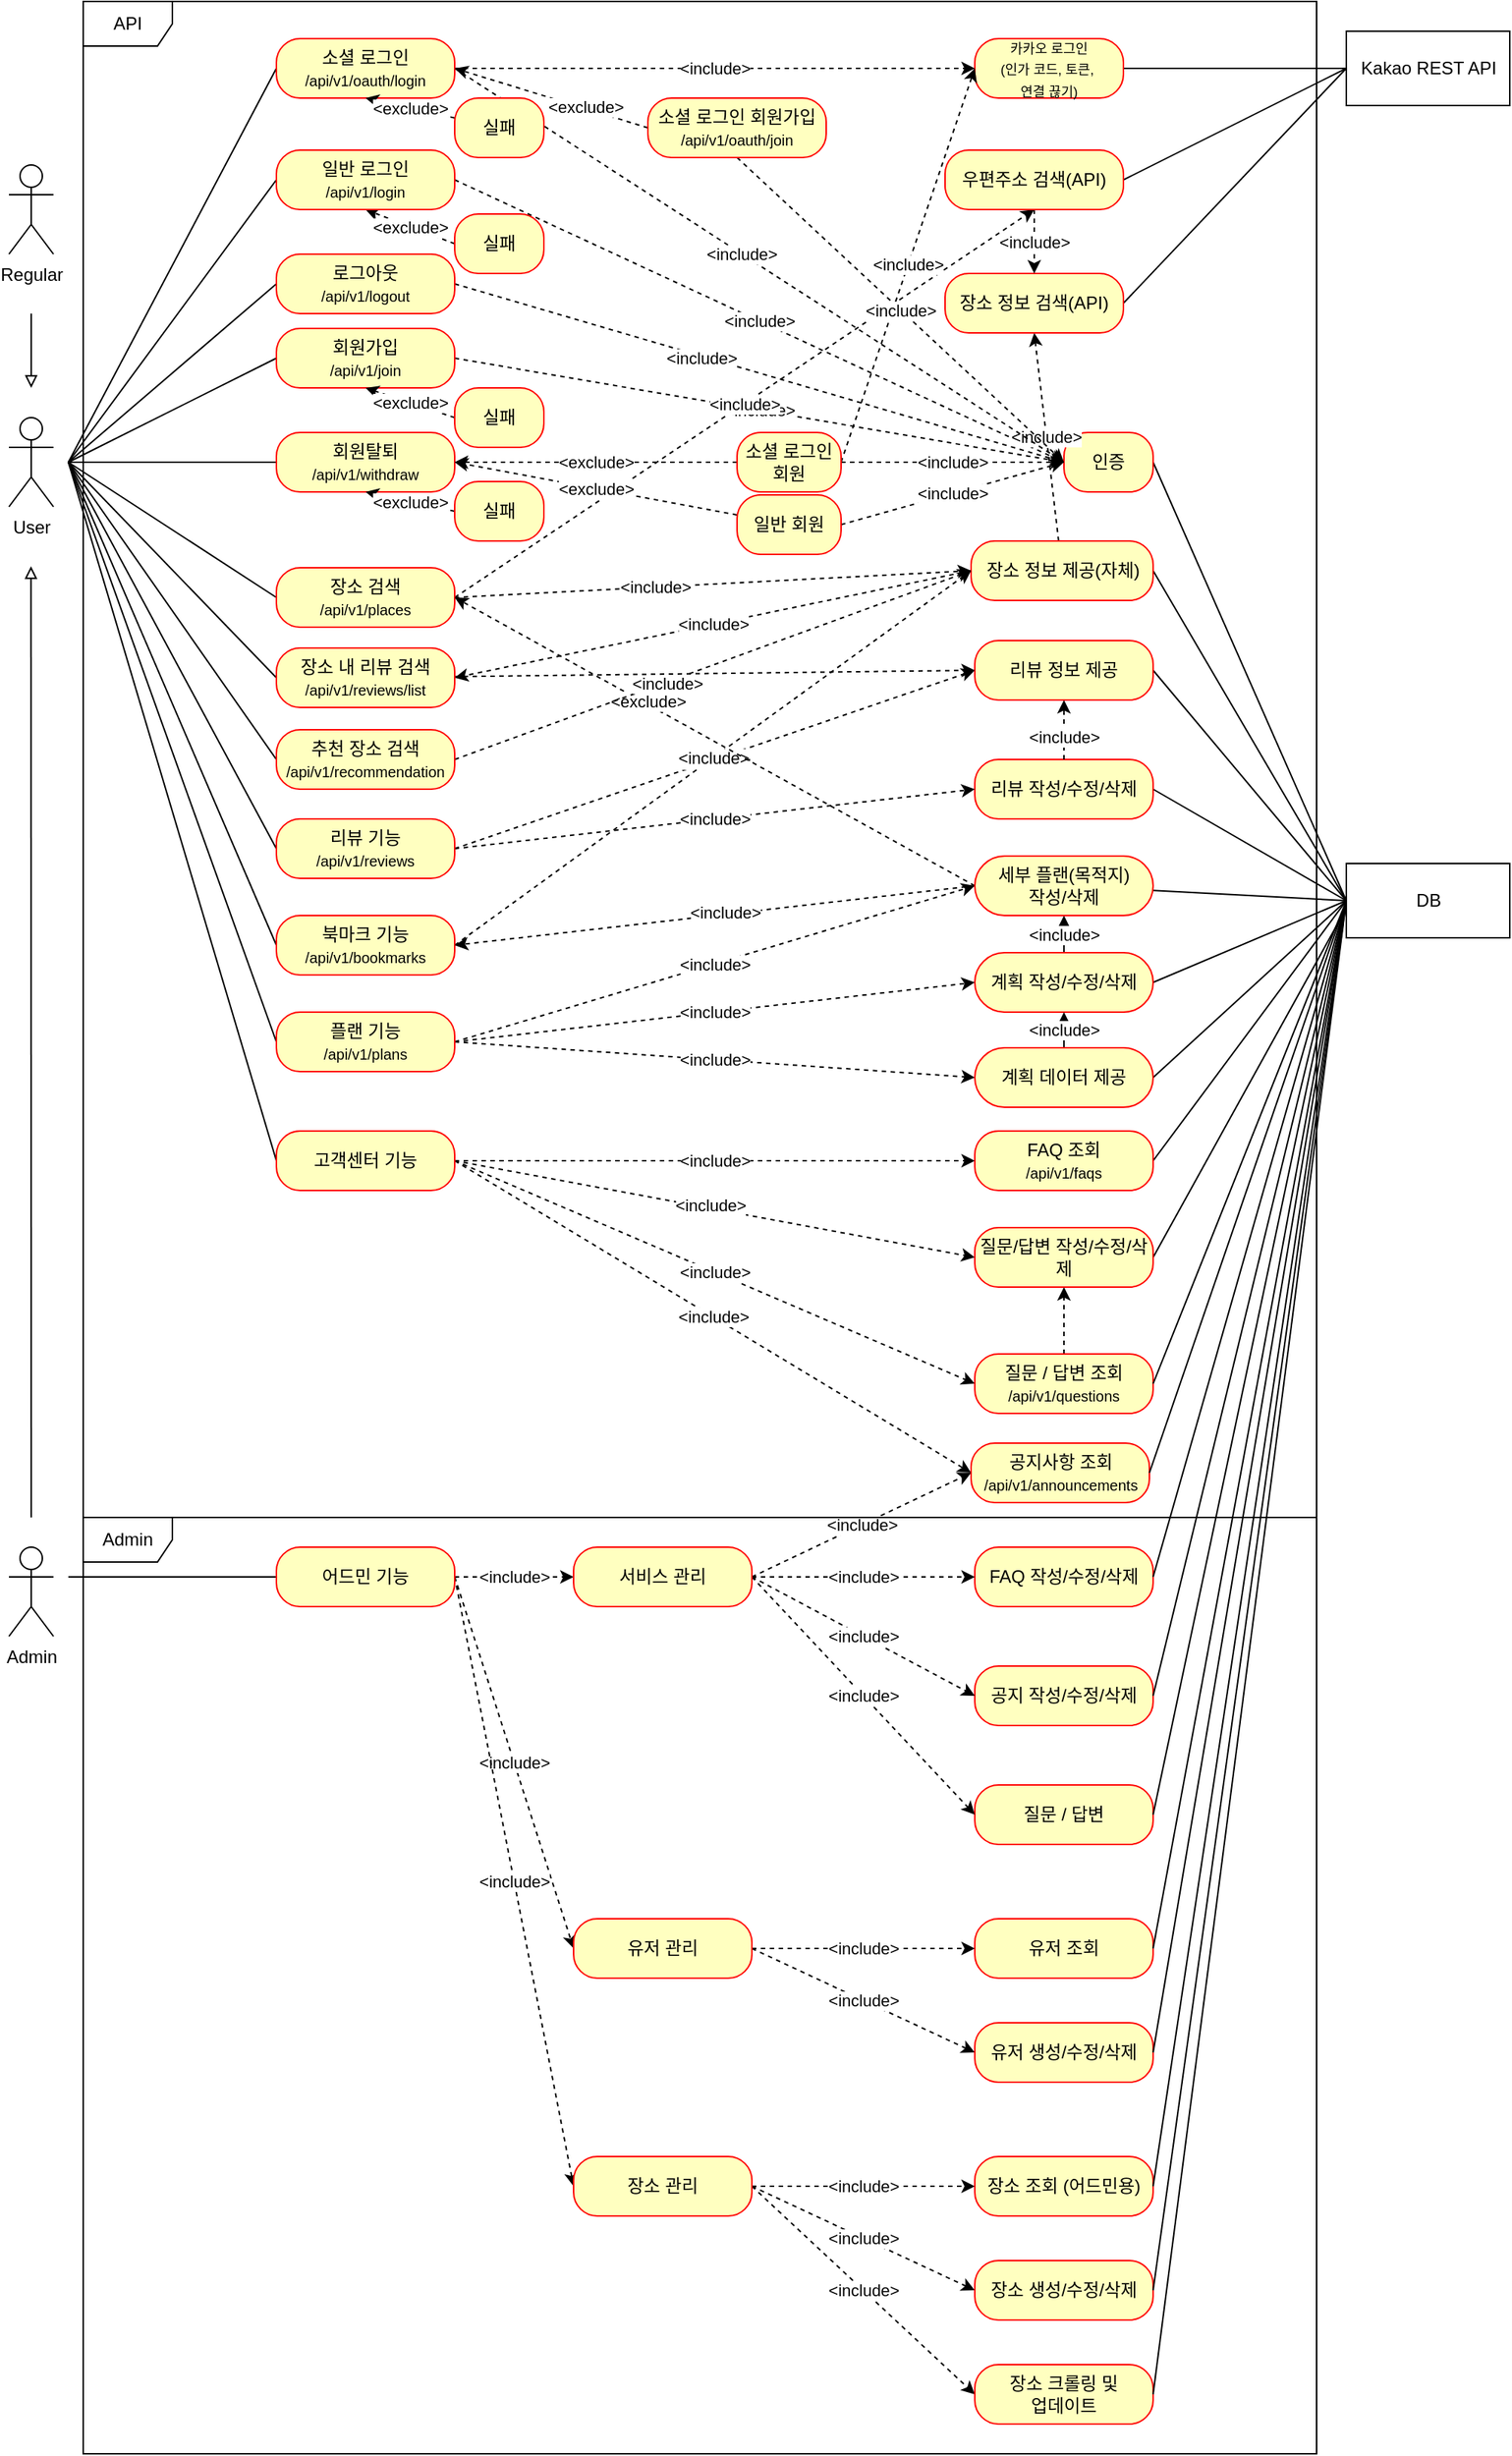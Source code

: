 <mxfile version="21.2.7" type="device">
  <diagram name="Page-1" id="58cdce13-f638-feb5-8d6f-7d28b1aa9fa0">
    <mxGraphModel dx="819" dy="437" grid="1" gridSize="10" guides="1" tooltips="1" connect="1" arrows="1" fold="1" page="1" pageScale="1" pageWidth="1100" pageHeight="850" background="none" math="0" shadow="0">
      <root>
        <mxCell id="0" />
        <mxCell id="1" parent="0" />
        <mxCell id="pXAmdWNCHavEYvqEHrj9-48" value="API" style="shape=umlFrame;whiteSpace=wrap;html=1;" parent="1" vertex="1">
          <mxGeometry x="120" y="10" width="830" height="1020" as="geometry" />
        </mxCell>
        <mxCell id="EHpDY8Hvd5FLit9Gxp5E-10" style="rounded=0;orthogonalLoop=1;jettySize=auto;html=1;entryX=0;entryY=0.5;entryDx=0;entryDy=0;endArrow=none;endFill=0;" parent="1" target="EHpDY8Hvd5FLit9Gxp5E-9" edge="1">
          <mxGeometry relative="1" as="geometry">
            <mxPoint x="110" y="320" as="sourcePoint" />
          </mxGeometry>
        </mxCell>
        <mxCell id="EHpDY8Hvd5FLit9Gxp5E-11" style="edgeStyle=none;rounded=0;orthogonalLoop=1;jettySize=auto;html=1;entryX=0;entryY=0.5;entryDx=0;entryDy=0;endArrow=none;endFill=0;" parent="1" target="EHpDY8Hvd5FLit9Gxp5E-5" edge="1">
          <mxGeometry relative="1" as="geometry">
            <mxPoint x="110" y="320" as="sourcePoint" />
          </mxGeometry>
        </mxCell>
        <mxCell id="EHpDY8Hvd5FLit9Gxp5E-12" style="edgeStyle=none;rounded=0;orthogonalLoop=1;jettySize=auto;html=1;entryX=0;entryY=0.5;entryDx=0;entryDy=0;endArrow=none;endFill=0;" parent="1" target="EHpDY8Hvd5FLit9Gxp5E-7" edge="1">
          <mxGeometry relative="1" as="geometry">
            <mxPoint x="110" y="320" as="sourcePoint" />
          </mxGeometry>
        </mxCell>
        <mxCell id="EHpDY8Hvd5FLit9Gxp5E-1" value="User" style="shape=umlActor;verticalLabelPosition=bottom;verticalAlign=top;html=1;outlineConnect=0;" parent="1" vertex="1">
          <mxGeometry x="70" y="290" width="30" height="60" as="geometry" />
        </mxCell>
        <mxCell id="HfN15erSjmFDjHlCCCIn-26" style="rounded=0;orthogonalLoop=1;jettySize=auto;html=1;entryX=1;entryY=0.5;entryDx=0;entryDy=0;endArrow=none;endFill=0;exitX=0;exitY=0.5;exitDx=0;exitDy=0;" parent="1" source="EHpDY8Hvd5FLit9Gxp5E-2" target="HfN15erSjmFDjHlCCCIn-3" edge="1">
          <mxGeometry relative="1" as="geometry" />
        </mxCell>
        <mxCell id="2i8yyBB2RbveICpLZL4x-56" style="rounded=0;orthogonalLoop=1;jettySize=auto;html=1;endArrow=none;endFill=0;" edge="1" parent="1" target="2i8yyBB2RbveICpLZL4x-14">
          <mxGeometry relative="1" as="geometry">
            <mxPoint x="970" y="615" as="sourcePoint" />
          </mxGeometry>
        </mxCell>
        <mxCell id="EHpDY8Hvd5FLit9Gxp5E-2" value="DB" style="html=1;" parent="1" vertex="1">
          <mxGeometry x="970" y="590" width="110" height="50" as="geometry" />
        </mxCell>
        <mxCell id="pXAmdWNCHavEYvqEHrj9-22" style="edgeStyle=none;rounded=0;orthogonalLoop=1;jettySize=auto;html=1;entryX=0;entryY=0.5;entryDx=0;entryDy=0;endArrow=none;endFill=0;exitX=1;exitY=0.5;exitDx=0;exitDy=0;" parent="1" source="EHpDY8Hvd5FLit9Gxp5E-3" target="EHpDY8Hvd5FLit9Gxp5E-2" edge="1">
          <mxGeometry relative="1" as="geometry" />
        </mxCell>
        <mxCell id="EHpDY8Hvd5FLit9Gxp5E-3" value="인증" style="rounded=1;whiteSpace=wrap;html=1;arcSize=40;fontColor=#000000;fillColor=#ffffc0;strokeColor=#ff0000;" parent="1" vertex="1">
          <mxGeometry x="780" y="300" width="60" height="40" as="geometry" />
        </mxCell>
        <mxCell id="pXAmdWNCHavEYvqEHrj9-35" value="&amp;lt;exclude&amp;gt;" style="edgeStyle=none;rounded=0;orthogonalLoop=1;jettySize=auto;html=1;entryX=0.5;entryY=1;entryDx=0;entryDy=0;dashed=1;endArrow=classic;endFill=1;exitX=0;exitY=0.5;exitDx=0;exitDy=0;" parent="1" source="EHpDY8Hvd5FLit9Gxp5E-4" target="EHpDY8Hvd5FLit9Gxp5E-9" edge="1">
          <mxGeometry relative="1" as="geometry" />
        </mxCell>
        <mxCell id="EHpDY8Hvd5FLit9Gxp5E-4" value="실패" style="rounded=1;whiteSpace=wrap;html=1;arcSize=40;fontColor=#000000;fillColor=#ffffc0;strokeColor=#ff0000;" parent="1" vertex="1">
          <mxGeometry x="370" y="153" width="60" height="40" as="geometry" />
        </mxCell>
        <mxCell id="pXAmdWNCHavEYvqEHrj9-47" value="&amp;lt;include&amp;gt;" style="edgeStyle=none;rounded=0;orthogonalLoop=1;jettySize=auto;html=1;entryX=0;entryY=0.5;entryDx=0;entryDy=0;dashed=1;endArrow=classic;endFill=1;" parent="1" target="EHpDY8Hvd5FLit9Gxp5E-3" edge="1">
          <mxGeometry relative="1" as="geometry">
            <mxPoint x="370" y="250" as="sourcePoint" />
          </mxGeometry>
        </mxCell>
        <mxCell id="EHpDY8Hvd5FLit9Gxp5E-5" value="회원가입&lt;br&gt;&lt;font style=&quot;font-size: 10px;&quot;&gt;/api/v1/join&lt;/font&gt;" style="rounded=1;whiteSpace=wrap;html=1;arcSize=40;fontColor=#000000;fillColor=#ffffc0;strokeColor=#ff0000;" parent="1" vertex="1">
          <mxGeometry x="250" y="230" width="120" height="40" as="geometry" />
        </mxCell>
        <mxCell id="pXAmdWNCHavEYvqEHrj9-41" value="&amp;lt;exclude&amp;gt;" style="edgeStyle=none;rounded=0;orthogonalLoop=1;jettySize=auto;html=1;entryX=0.5;entryY=1;entryDx=0;entryDy=0;dashed=1;endArrow=classic;endFill=1;exitX=0;exitY=0.5;exitDx=0;exitDy=0;" parent="1" source="EHpDY8Hvd5FLit9Gxp5E-6" target="EHpDY8Hvd5FLit9Gxp5E-5" edge="1">
          <mxGeometry relative="1" as="geometry" />
        </mxCell>
        <mxCell id="EHpDY8Hvd5FLit9Gxp5E-6" value="실패" style="rounded=1;whiteSpace=wrap;html=1;arcSize=40;fontColor=#000000;fillColor=#ffffc0;strokeColor=#ff0000;" parent="1" vertex="1">
          <mxGeometry x="370" y="270" width="60" height="40" as="geometry" />
        </mxCell>
        <mxCell id="EHpDY8Hvd5FLit9Gxp5E-7" value="회원탈퇴&lt;br&gt;&lt;font style=&quot;font-size: 10px;&quot;&gt;/api/v1/withdraw&lt;/font&gt;" style="rounded=1;whiteSpace=wrap;html=1;arcSize=40;fontColor=#000000;fillColor=#ffffc0;strokeColor=#ff0000;" parent="1" vertex="1">
          <mxGeometry x="250" y="300" width="120" height="40" as="geometry" />
        </mxCell>
        <mxCell id="pXAmdWNCHavEYvqEHrj9-42" value="&amp;lt;exclude&amp;gt;" style="edgeStyle=none;rounded=0;orthogonalLoop=1;jettySize=auto;html=1;entryX=0.5;entryY=1;entryDx=0;entryDy=0;dashed=1;endArrow=classic;endFill=1;exitX=0;exitY=0.5;exitDx=0;exitDy=0;" parent="1" source="EHpDY8Hvd5FLit9Gxp5E-8" target="EHpDY8Hvd5FLit9Gxp5E-7" edge="1">
          <mxGeometry relative="1" as="geometry" />
        </mxCell>
        <mxCell id="EHpDY8Hvd5FLit9Gxp5E-8" value="실패" style="rounded=1;whiteSpace=wrap;html=1;arcSize=40;fontColor=#000000;fillColor=#ffffc0;strokeColor=#ff0000;" parent="1" vertex="1">
          <mxGeometry x="370" y="333" width="60" height="40" as="geometry" />
        </mxCell>
        <mxCell id="pXAmdWNCHavEYvqEHrj9-30" value="&amp;lt;include&amp;gt;" style="edgeStyle=none;rounded=0;orthogonalLoop=1;jettySize=auto;html=1;entryX=0;entryY=0.5;entryDx=0;entryDy=0;dashed=1;endArrow=classic;endFill=1;exitX=1;exitY=0.5;exitDx=0;exitDy=0;" parent="1" source="EHpDY8Hvd5FLit9Gxp5E-9" target="EHpDY8Hvd5FLit9Gxp5E-3" edge="1">
          <mxGeometry relative="1" as="geometry" />
        </mxCell>
        <mxCell id="EHpDY8Hvd5FLit9Gxp5E-9" value="일반 로그인&lt;br&gt;&lt;font style=&quot;font-size: 10px;&quot;&gt;/api/v1/login&lt;/font&gt;" style="rounded=1;whiteSpace=wrap;html=1;arcSize=40;fontColor=#000000;fillColor=#ffffc0;strokeColor=#ff0000;" parent="1" vertex="1">
          <mxGeometry x="250" y="110" width="120" height="40" as="geometry" />
        </mxCell>
        <mxCell id="pXAmdWNCHavEYvqEHrj9-10" style="edgeStyle=none;rounded=0;orthogonalLoop=1;jettySize=auto;html=1;entryX=0;entryY=0.5;entryDx=0;entryDy=0;endArrow=none;endFill=0;exitX=1;exitY=0.5;exitDx=0;exitDy=0;" parent="1" source="EHpDY8Hvd5FLit9Gxp5E-13" target="EHpDY8Hvd5FLit9Gxp5E-2" edge="1">
          <mxGeometry relative="1" as="geometry" />
        </mxCell>
        <mxCell id="pXAmdWNCHavEYvqEHrj9-37" value="&amp;lt;include&amp;gt;" style="edgeStyle=none;rounded=0;orthogonalLoop=1;jettySize=auto;html=1;dashed=1;endArrow=classic;endFill=1;entryX=0.5;entryY=1;entryDx=0;entryDy=0;" parent="1" source="EHpDY8Hvd5FLit9Gxp5E-13" target="pXAmdWNCHavEYvqEHrj9-3" edge="1">
          <mxGeometry relative="1" as="geometry" />
        </mxCell>
        <mxCell id="2i8yyBB2RbveICpLZL4x-54" value="&amp;lt;include&amp;gt;" style="rounded=0;orthogonalLoop=1;jettySize=auto;html=1;entryX=1;entryY=0.5;entryDx=0;entryDy=0;strokeColor=default;dashed=1;exitX=0;exitY=0.5;exitDx=0;exitDy=0;" edge="1" parent="1" source="EHpDY8Hvd5FLit9Gxp5E-13" target="2i8yyBB2RbveICpLZL4x-51">
          <mxGeometry relative="1" as="geometry" />
        </mxCell>
        <mxCell id="EHpDY8Hvd5FLit9Gxp5E-13" value="장소 정보 제공(자체)" style="rounded=1;whiteSpace=wrap;html=1;arcSize=40;fontColor=#000000;fillColor=#ffffc0;strokeColor=#ff0000;" parent="1" vertex="1">
          <mxGeometry x="717.5" y="373" width="122.5" height="40" as="geometry" />
        </mxCell>
        <mxCell id="pXAmdWNCHavEYvqEHrj9-13" style="edgeStyle=none;rounded=0;orthogonalLoop=1;jettySize=auto;html=1;entryX=0;entryY=0.5;entryDx=0;entryDy=0;endArrow=none;endFill=0;exitX=1;exitY=0.5;exitDx=0;exitDy=0;" parent="1" source="EHpDY8Hvd5FLit9Gxp5E-14" target="EHpDY8Hvd5FLit9Gxp5E-2" edge="1">
          <mxGeometry relative="1" as="geometry" />
        </mxCell>
        <mxCell id="EHpDY8Hvd5FLit9Gxp5E-14" value="리뷰 작성/수정/삭제" style="rounded=1;whiteSpace=wrap;html=1;arcSize=40;fontColor=#000000;fillColor=#ffffc0;strokeColor=#ff0000;" parent="1" vertex="1">
          <mxGeometry x="720" y="520" width="120" height="40" as="geometry" />
        </mxCell>
        <mxCell id="pXAmdWNCHavEYvqEHrj9-18" style="edgeStyle=none;rounded=0;orthogonalLoop=1;jettySize=auto;html=1;entryX=0;entryY=0.5;entryDx=0;entryDy=0;endArrow=none;endFill=0;exitX=1;exitY=0.5;exitDx=0;exitDy=0;" parent="1" source="EHpDY8Hvd5FLit9Gxp5E-15" target="EHpDY8Hvd5FLit9Gxp5E-2" edge="1">
          <mxGeometry relative="1" as="geometry" />
        </mxCell>
        <mxCell id="2i8yyBB2RbveICpLZL4x-17" value="&amp;lt;include&amp;gt;" style="edgeStyle=orthogonalEdgeStyle;rounded=0;orthogonalLoop=1;jettySize=auto;html=1;entryX=0.5;entryY=1;entryDx=0;entryDy=0;" edge="1" parent="1" source="EHpDY8Hvd5FLit9Gxp5E-15" target="2i8yyBB2RbveICpLZL4x-14">
          <mxGeometry relative="1" as="geometry" />
        </mxCell>
        <mxCell id="EHpDY8Hvd5FLit9Gxp5E-15" value="계획 작성/수정/삭제" style="rounded=1;whiteSpace=wrap;html=1;arcSize=50;fontColor=#000000;fillColor=#ffffc0;strokeColor=#ff0000;" parent="1" vertex="1">
          <mxGeometry x="720" y="650" width="120" height="40" as="geometry" />
        </mxCell>
        <mxCell id="EHpDY8Hvd5FLit9Gxp5E-16" style="edgeStyle=none;rounded=0;orthogonalLoop=1;jettySize=auto;html=1;endArrow=block;endFill=0;" parent="1" edge="1">
          <mxGeometry relative="1" as="geometry">
            <mxPoint x="85" y="270" as="targetPoint" />
            <mxPoint x="85" y="220" as="sourcePoint" />
          </mxGeometry>
        </mxCell>
        <mxCell id="EHpDY8Hvd5FLit9Gxp5E-17" value="Regular" style="shape=umlActor;verticalLabelPosition=bottom;verticalAlign=top;html=1;outlineConnect=0;" parent="1" vertex="1">
          <mxGeometry x="70" y="120" width="30" height="60" as="geometry" />
        </mxCell>
        <mxCell id="EHpDY8Hvd5FLit9Gxp5E-19" value="Admin" style="shape=umlActor;verticalLabelPosition=bottom;verticalAlign=top;html=1;outlineConnect=0;" parent="1" vertex="1">
          <mxGeometry x="70" y="1050" width="30" height="60" as="geometry" />
        </mxCell>
        <mxCell id="pXAmdWNCHavEYvqEHrj9-24" style="edgeStyle=none;rounded=0;orthogonalLoop=1;jettySize=auto;html=1;endArrow=none;endFill=0;exitX=0;exitY=0.5;exitDx=0;exitDy=0;" parent="1" source="EHpDY8Hvd5FLit9Gxp5E-22" edge="1">
          <mxGeometry relative="1" as="geometry">
            <mxPoint x="110" y="320" as="targetPoint" />
          </mxGeometry>
        </mxCell>
        <mxCell id="pXAmdWNCHavEYvqEHrj9-38" value="&amp;lt;include&amp;gt;" style="edgeStyle=none;rounded=0;orthogonalLoop=1;jettySize=auto;html=1;entryX=0;entryY=0.5;entryDx=0;entryDy=0;dashed=1;endArrow=classic;endFill=1;exitX=1;exitY=0.5;exitDx=0;exitDy=0;" parent="1" source="EHpDY8Hvd5FLit9Gxp5E-22" target="pXAmdWNCHavEYvqEHrj9-4" edge="1">
          <mxGeometry relative="1" as="geometry" />
        </mxCell>
        <mxCell id="pXAmdWNCHavEYvqEHrj9-39" value="&amp;lt;include&amp;gt;" style="edgeStyle=none;rounded=0;orthogonalLoop=1;jettySize=auto;html=1;entryX=0;entryY=0.5;entryDx=0;entryDy=0;dashed=1;endArrow=classic;endFill=1;exitX=1;exitY=0.5;exitDx=0;exitDy=0;" parent="1" source="EHpDY8Hvd5FLit9Gxp5E-22" target="EHpDY8Hvd5FLit9Gxp5E-14" edge="1">
          <mxGeometry relative="1" as="geometry" />
        </mxCell>
        <mxCell id="EHpDY8Hvd5FLit9Gxp5E-22" value="리뷰 기능&lt;br&gt;&lt;font style=&quot;font-size: 10px;&quot;&gt;/api/v1/reviews&lt;/font&gt;" style="rounded=1;whiteSpace=wrap;html=1;arcSize=40;fontColor=#000000;fillColor=#ffffc0;strokeColor=#ff0000;" parent="1" vertex="1">
          <mxGeometry x="250" y="560" width="120" height="40" as="geometry" />
        </mxCell>
        <mxCell id="pXAmdWNCHavEYvqEHrj9-25" style="edgeStyle=none;rounded=0;orthogonalLoop=1;jettySize=auto;html=1;endArrow=none;endFill=0;exitX=0;exitY=0.5;exitDx=0;exitDy=0;" parent="1" source="EHpDY8Hvd5FLit9Gxp5E-23" edge="1">
          <mxGeometry relative="1" as="geometry">
            <mxPoint x="110" y="320" as="targetPoint" />
          </mxGeometry>
        </mxCell>
        <mxCell id="pXAmdWNCHavEYvqEHrj9-43" value="&amp;lt;include&amp;gt;" style="edgeStyle=none;rounded=0;orthogonalLoop=1;jettySize=auto;html=1;entryX=0;entryY=0.5;entryDx=0;entryDy=0;dashed=1;endArrow=classic;endFill=1;exitX=1;exitY=0.5;exitDx=0;exitDy=0;" parent="1" source="EHpDY8Hvd5FLit9Gxp5E-23" target="EHpDY8Hvd5FLit9Gxp5E-15" edge="1">
          <mxGeometry relative="1" as="geometry" />
        </mxCell>
        <mxCell id="pXAmdWNCHavEYvqEHrj9-44" value="&amp;lt;include&amp;gt;" style="edgeStyle=none;rounded=0;orthogonalLoop=1;jettySize=auto;html=1;entryX=0;entryY=0.5;entryDx=0;entryDy=0;dashed=1;endArrow=classic;endFill=1;exitX=1;exitY=0.5;exitDx=0;exitDy=0;" parent="1" source="EHpDY8Hvd5FLit9Gxp5E-23" target="pXAmdWNCHavEYvqEHrj9-14" edge="1">
          <mxGeometry relative="1" as="geometry" />
        </mxCell>
        <mxCell id="2i8yyBB2RbveICpLZL4x-15" value="&amp;lt;include&amp;gt;" style="rounded=0;orthogonalLoop=1;jettySize=auto;html=1;entryX=0;entryY=0.5;entryDx=0;entryDy=0;dashed=1;exitX=1;exitY=0.5;exitDx=0;exitDy=0;" edge="1" parent="1" source="EHpDY8Hvd5FLit9Gxp5E-23" target="2i8yyBB2RbveICpLZL4x-14">
          <mxGeometry relative="1" as="geometry" />
        </mxCell>
        <mxCell id="EHpDY8Hvd5FLit9Gxp5E-23" value="플랜 기능&lt;br&gt;&lt;font style=&quot;font-size: 10px;&quot;&gt;/api/v1/plans&lt;/font&gt;" style="rounded=1;whiteSpace=wrap;html=1;arcSize=40;fontColor=#000000;fillColor=#ffffc0;strokeColor=#ff0000;" parent="1" vertex="1">
          <mxGeometry x="250" y="690" width="120" height="40" as="geometry" />
        </mxCell>
        <mxCell id="pXAmdWNCHavEYvqEHrj9-23" style="edgeStyle=none;rounded=0;orthogonalLoop=1;jettySize=auto;html=1;endArrow=none;endFill=0;exitX=0;exitY=0.5;exitDx=0;exitDy=0;" parent="1" source="EHpDY8Hvd5FLit9Gxp5E-25" edge="1">
          <mxGeometry relative="1" as="geometry">
            <mxPoint x="110" y="320" as="targetPoint" />
          </mxGeometry>
        </mxCell>
        <mxCell id="pXAmdWNCHavEYvqEHrj9-34" value="&amp;lt;include&amp;gt;" style="edgeStyle=none;rounded=0;orthogonalLoop=1;jettySize=auto;html=1;entryX=0.5;entryY=1;entryDx=0;entryDy=0;dashed=1;endArrow=classic;endFill=1;exitX=1;exitY=0.5;exitDx=0;exitDy=0;" parent="1" source="EHpDY8Hvd5FLit9Gxp5E-25" target="pXAmdWNCHavEYvqEHrj9-5" edge="1">
          <mxGeometry relative="1" as="geometry" />
        </mxCell>
        <mxCell id="2i8yyBB2RbveICpLZL4x-8" style="rounded=0;orthogonalLoop=1;jettySize=auto;html=1;entryX=0;entryY=0.5;entryDx=0;entryDy=0;dashed=1;exitX=1;exitY=0.5;exitDx=0;exitDy=0;" edge="1" parent="1" source="EHpDY8Hvd5FLit9Gxp5E-25" target="EHpDY8Hvd5FLit9Gxp5E-13">
          <mxGeometry relative="1" as="geometry" />
        </mxCell>
        <mxCell id="2i8yyBB2RbveICpLZL4x-11" value="&amp;lt;include&amp;gt;" style="edgeLabel;html=1;align=center;verticalAlign=middle;resizable=0;points=[];" vertex="1" connectable="0" parent="2i8yyBB2RbveICpLZL4x-8">
          <mxGeometry x="-0.223" relative="1" as="geometry">
            <mxPoint as="offset" />
          </mxGeometry>
        </mxCell>
        <mxCell id="EHpDY8Hvd5FLit9Gxp5E-25" value="장소 검색&lt;br&gt;&lt;font style=&quot;font-size: 10px;&quot;&gt;/api/v1/places&lt;/font&gt;" style="rounded=1;whiteSpace=wrap;html=1;arcSize=40;fontColor=#000000;fillColor=#ffffc0;strokeColor=#ff0000;" parent="1" vertex="1">
          <mxGeometry x="250" y="391" width="120" height="40" as="geometry" />
        </mxCell>
        <mxCell id="pXAmdWNCHavEYvqEHrj9-1" value="Kakao REST API" style="html=1;" parent="1" vertex="1">
          <mxGeometry x="970" y="30" width="110" height="50" as="geometry" />
        </mxCell>
        <mxCell id="pXAmdWNCHavEYvqEHrj9-9" style="edgeStyle=none;rounded=0;orthogonalLoop=1;jettySize=auto;html=1;entryX=0;entryY=0.5;entryDx=0;entryDy=0;endArrow=none;endFill=0;exitX=1;exitY=0.5;exitDx=0;exitDy=0;" parent="1" source="pXAmdWNCHavEYvqEHrj9-2" target="pXAmdWNCHavEYvqEHrj9-1" edge="1">
          <mxGeometry relative="1" as="geometry" />
        </mxCell>
        <mxCell id="pXAmdWNCHavEYvqEHrj9-2" value="&lt;font style=&quot;font-size: 9px;&quot;&gt;카카오 로그인&lt;br style=&quot;font-size: 7px;&quot;&gt;(인가 코드, 토큰,&amp;nbsp;&lt;br&gt;연결 끊기)&lt;/font&gt;" style="rounded=1;whiteSpace=wrap;html=1;arcSize=40;fontColor=#000000;fillColor=#ffffc0;strokeColor=#ff0000;" parent="1" vertex="1">
          <mxGeometry x="720" y="35" width="100" height="40" as="geometry" />
        </mxCell>
        <mxCell id="pXAmdWNCHavEYvqEHrj9-7" style="rounded=0;orthogonalLoop=1;jettySize=auto;html=1;exitX=1;exitY=0.5;exitDx=0;exitDy=0;entryX=0;entryY=0.5;entryDx=0;entryDy=0;endArrow=none;endFill=0;" parent="1" source="pXAmdWNCHavEYvqEHrj9-3" target="pXAmdWNCHavEYvqEHrj9-1" edge="1">
          <mxGeometry relative="1" as="geometry" />
        </mxCell>
        <mxCell id="pXAmdWNCHavEYvqEHrj9-3" value="장소 정보 검색(API)" style="rounded=1;whiteSpace=wrap;html=1;arcSize=40;fontColor=#000000;fillColor=#ffffc0;strokeColor=#ff0000;" parent="1" vertex="1">
          <mxGeometry x="700" y="193" width="120" height="40" as="geometry" />
        </mxCell>
        <mxCell id="pXAmdWNCHavEYvqEHrj9-11" style="edgeStyle=none;rounded=0;orthogonalLoop=1;jettySize=auto;html=1;entryX=0;entryY=0.5;entryDx=0;entryDy=0;endArrow=none;endFill=0;exitX=1;exitY=0.5;exitDx=0;exitDy=0;" parent="1" source="pXAmdWNCHavEYvqEHrj9-4" target="EHpDY8Hvd5FLit9Gxp5E-2" edge="1">
          <mxGeometry relative="1" as="geometry" />
        </mxCell>
        <mxCell id="pXAmdWNCHavEYvqEHrj9-8" style="edgeStyle=none;rounded=0;orthogonalLoop=1;jettySize=auto;html=1;entryX=0;entryY=0.5;entryDx=0;entryDy=0;endArrow=none;endFill=0;exitX=1;exitY=0.5;exitDx=0;exitDy=0;" parent="1" source="pXAmdWNCHavEYvqEHrj9-5" target="pXAmdWNCHavEYvqEHrj9-1" edge="1">
          <mxGeometry relative="1" as="geometry" />
        </mxCell>
        <mxCell id="pXAmdWNCHavEYvqEHrj9-32" value="&amp;lt;include&amp;gt;" style="edgeStyle=none;rounded=0;orthogonalLoop=1;jettySize=auto;html=1;entryX=0.5;entryY=0;entryDx=0;entryDy=0;dashed=1;endArrow=classic;endFill=1;exitX=0.5;exitY=1;exitDx=0;exitDy=0;" parent="1" source="pXAmdWNCHavEYvqEHrj9-5" target="pXAmdWNCHavEYvqEHrj9-3" edge="1">
          <mxGeometry relative="1" as="geometry" />
        </mxCell>
        <mxCell id="pXAmdWNCHavEYvqEHrj9-5" value="우편주소 검색(API)" style="rounded=1;whiteSpace=wrap;html=1;arcSize=40;fontColor=#000000;fillColor=#ffffc0;strokeColor=#ff0000;" parent="1" vertex="1">
          <mxGeometry x="700" y="110" width="120" height="40" as="geometry" />
        </mxCell>
        <mxCell id="pXAmdWNCHavEYvqEHrj9-19" style="edgeStyle=none;rounded=0;orthogonalLoop=1;jettySize=auto;html=1;entryX=0;entryY=0.5;entryDx=0;entryDy=0;endArrow=none;endFill=0;exitX=1;exitY=0.5;exitDx=0;exitDy=0;" parent="1" source="pXAmdWNCHavEYvqEHrj9-14" target="EHpDY8Hvd5FLit9Gxp5E-2" edge="1">
          <mxGeometry relative="1" as="geometry" />
        </mxCell>
        <mxCell id="2i8yyBB2RbveICpLZL4x-24" value="&amp;lt;include&amp;gt;" style="edgeStyle=orthogonalEdgeStyle;rounded=0;orthogonalLoop=1;jettySize=auto;html=1;entryX=0.5;entryY=1;entryDx=0;entryDy=0;" edge="1" parent="1" source="pXAmdWNCHavEYvqEHrj9-14" target="EHpDY8Hvd5FLit9Gxp5E-15">
          <mxGeometry relative="1" as="geometry" />
        </mxCell>
        <mxCell id="pXAmdWNCHavEYvqEHrj9-14" value="계획 데이터 제공" style="rounded=1;whiteSpace=wrap;html=1;arcSize=50;fontColor=#000000;fillColor=#ffffc0;strokeColor=#ff0000;" parent="1" vertex="1">
          <mxGeometry x="720" y="714" width="120" height="40" as="geometry" />
        </mxCell>
        <mxCell id="pXAmdWNCHavEYvqEHrj9-16" style="edgeStyle=none;rounded=0;orthogonalLoop=1;jettySize=auto;html=1;endArrow=none;endFill=0;exitX=0;exitY=0.5;exitDx=0;exitDy=0;" parent="1" source="pXAmdWNCHavEYvqEHrj9-15" edge="1">
          <mxGeometry relative="1" as="geometry">
            <mxPoint x="110" y="320" as="targetPoint" />
          </mxGeometry>
        </mxCell>
        <mxCell id="pXAmdWNCHavEYvqEHrj9-26" value="&amp;lt;include&amp;gt;" style="edgeStyle=none;rounded=0;orthogonalLoop=1;jettySize=auto;html=1;entryX=0;entryY=0.5;entryDx=0;entryDy=0;endArrow=classic;endFill=1;exitX=1;exitY=0.5;exitDx=0;exitDy=0;dashed=1;" parent="1" source="pXAmdWNCHavEYvqEHrj9-15" target="pXAmdWNCHavEYvqEHrj9-2" edge="1">
          <mxGeometry relative="1" as="geometry" />
        </mxCell>
        <mxCell id="2i8yyBB2RbveICpLZL4x-9" style="rounded=0;orthogonalLoop=1;jettySize=auto;html=1;entryX=0;entryY=0.5;entryDx=0;entryDy=0;dashed=1;exitX=1;exitY=0.5;exitDx=0;exitDy=0;" edge="1" parent="1" source="pXAmdWNCHavEYvqEHrj9-15" target="EHpDY8Hvd5FLit9Gxp5E-3">
          <mxGeometry relative="1" as="geometry" />
        </mxCell>
        <mxCell id="2i8yyBB2RbveICpLZL4x-10" value="&amp;lt;include&amp;gt;" style="edgeLabel;html=1;align=center;verticalAlign=middle;resizable=0;points=[];" vertex="1" connectable="0" parent="2i8yyBB2RbveICpLZL4x-9">
          <mxGeometry x="-0.058" relative="1" as="geometry">
            <mxPoint as="offset" />
          </mxGeometry>
        </mxCell>
        <mxCell id="pXAmdWNCHavEYvqEHrj9-15" value="소셜 로그인&lt;br&gt;&lt;font style=&quot;font-size: 10px;&quot;&gt;/api/v1/oauth/login&lt;/font&gt;" style="rounded=1;whiteSpace=wrap;html=1;arcSize=40;fontColor=#000000;fillColor=#ffffc0;strokeColor=#ff0000;" parent="1" vertex="1">
          <mxGeometry x="250" y="35" width="120" height="40" as="geometry" />
        </mxCell>
        <mxCell id="pXAmdWNCHavEYvqEHrj9-31" value="&amp;lt;exclude&amp;gt;" style="edgeStyle=none;rounded=0;orthogonalLoop=1;jettySize=auto;html=1;entryX=0.5;entryY=1;entryDx=0;entryDy=0;dashed=1;endArrow=classic;endFill=1;" parent="1" source="pXAmdWNCHavEYvqEHrj9-17" target="pXAmdWNCHavEYvqEHrj9-15" edge="1">
          <mxGeometry relative="1" as="geometry">
            <Array as="points" />
          </mxGeometry>
        </mxCell>
        <mxCell id="pXAmdWNCHavEYvqEHrj9-17" value="실패" style="rounded=1;whiteSpace=wrap;html=1;arcSize=40;fontColor=#000000;fillColor=#ffffc0;strokeColor=#ff0000;" parent="1" vertex="1">
          <mxGeometry x="370" y="75" width="60" height="40" as="geometry" />
        </mxCell>
        <mxCell id="gt-dak1JpuqrzZk_56p5-2" style="rounded=0;orthogonalLoop=1;jettySize=auto;html=1;endArrow=none;endFill=0;exitX=0;exitY=0.5;exitDx=0;exitDy=0;" parent="1" source="gt-dak1JpuqrzZk_56p5-1" edge="1">
          <mxGeometry relative="1" as="geometry">
            <mxPoint x="110" y="320" as="targetPoint" />
          </mxGeometry>
        </mxCell>
        <mxCell id="gt-dak1JpuqrzZk_56p5-3" value="&amp;lt;include&amp;gt;" style="edgeStyle=none;rounded=0;orthogonalLoop=1;jettySize=auto;html=1;entryX=0;entryY=0.5;entryDx=0;entryDy=0;endArrow=classic;endFill=1;exitX=1;exitY=0.5;exitDx=0;exitDy=0;dashed=1;" parent="1" source="gt-dak1JpuqrzZk_56p5-1" target="EHpDY8Hvd5FLit9Gxp5E-13" edge="1">
          <mxGeometry relative="1" as="geometry" />
        </mxCell>
        <mxCell id="gt-dak1JpuqrzZk_56p5-1" value="북마크 기능&lt;br&gt;&lt;font style=&quot;font-size: 10px;&quot;&gt;/api/v1/bookmarks&lt;/font&gt;" style="rounded=1;whiteSpace=wrap;html=1;arcSize=40;fontColor=#000000;fillColor=#ffffc0;strokeColor=#ff0000;" parent="1" vertex="1">
          <mxGeometry x="250" y="625" width="120" height="40" as="geometry" />
        </mxCell>
        <mxCell id="HfN15erSjmFDjHlCCCIn-1" style="edgeStyle=none;rounded=0;orthogonalLoop=1;jettySize=auto;html=1;endArrow=block;endFill=0;" parent="1" edge="1">
          <mxGeometry relative="1" as="geometry">
            <mxPoint x="84.85" y="390" as="targetPoint" />
            <mxPoint x="85" y="1030" as="sourcePoint" />
          </mxGeometry>
        </mxCell>
        <mxCell id="HfN15erSjmFDjHlCCCIn-7" style="rounded=0;orthogonalLoop=1;jettySize=auto;html=1;exitX=0;exitY=0.5;exitDx=0;exitDy=0;endArrow=none;endFill=0;" parent="1" source="HfN15erSjmFDjHlCCCIn-2" edge="1">
          <mxGeometry relative="1" as="geometry">
            <mxPoint x="110" y="320.0" as="targetPoint" />
          </mxGeometry>
        </mxCell>
        <mxCell id="HfN15erSjmFDjHlCCCIn-37" value="&amp;lt;include&amp;gt;" style="edgeStyle=orthogonalEdgeStyle;rounded=0;orthogonalLoop=1;jettySize=auto;html=1;entryX=0;entryY=0.5;entryDx=0;entryDy=0;dashed=1;" parent="1" source="HfN15erSjmFDjHlCCCIn-2" target="HfN15erSjmFDjHlCCCIn-3" edge="1">
          <mxGeometry relative="1" as="geometry" />
        </mxCell>
        <mxCell id="HfN15erSjmFDjHlCCCIn-39" value="&amp;lt;include&amp;gt;" style="rounded=0;orthogonalLoop=1;jettySize=auto;html=1;entryX=0;entryY=0.5;entryDx=0;entryDy=0;dashed=1;exitX=1;exitY=0.5;exitDx=0;exitDy=0;" parent="1" source="HfN15erSjmFDjHlCCCIn-2" target="HfN15erSjmFDjHlCCCIn-4" edge="1">
          <mxGeometry relative="1" as="geometry" />
        </mxCell>
        <mxCell id="HfN15erSjmFDjHlCCCIn-40" value="&amp;lt;include&amp;gt;" style="rounded=0;orthogonalLoop=1;jettySize=auto;html=1;entryX=0;entryY=0.5;entryDx=0;entryDy=0;dashed=1;exitX=1;exitY=0.5;exitDx=0;exitDy=0;" parent="1" source="HfN15erSjmFDjHlCCCIn-2" target="HfN15erSjmFDjHlCCCIn-23" edge="1">
          <mxGeometry relative="1" as="geometry" />
        </mxCell>
        <mxCell id="2i8yyBB2RbveICpLZL4x-6" style="rounded=0;orthogonalLoop=1;jettySize=auto;html=1;entryX=0;entryY=0.5;entryDx=0;entryDy=0;dashed=1;exitX=1;exitY=0.5;exitDx=0;exitDy=0;" edge="1" parent="1" source="HfN15erSjmFDjHlCCCIn-2" target="2i8yyBB2RbveICpLZL4x-4">
          <mxGeometry relative="1" as="geometry" />
        </mxCell>
        <mxCell id="2i8yyBB2RbveICpLZL4x-12" value="&amp;lt;include&amp;gt;" style="edgeLabel;html=1;align=center;verticalAlign=middle;resizable=0;points=[];" vertex="1" connectable="0" parent="2i8yyBB2RbveICpLZL4x-6">
          <mxGeometry x="0.337" relative="1" as="geometry">
            <mxPoint x="-62" y="-14" as="offset" />
          </mxGeometry>
        </mxCell>
        <mxCell id="HfN15erSjmFDjHlCCCIn-2" value="고객센터 기능" style="rounded=1;whiteSpace=wrap;html=1;arcSize=40;fontColor=#000000;fillColor=#ffffc0;strokeColor=#ff0000;" parent="1" vertex="1">
          <mxGeometry x="250" y="770" width="120" height="40" as="geometry" />
        </mxCell>
        <mxCell id="HfN15erSjmFDjHlCCCIn-3" value="FAQ 조회&lt;br&gt;&lt;font style=&quot;font-size: 10px;&quot;&gt;/api/v1/faqs&lt;/font&gt;" style="rounded=1;whiteSpace=wrap;html=1;arcSize=40;fontColor=#000000;fillColor=#ffffc0;strokeColor=#ff0000;" parent="1" vertex="1">
          <mxGeometry x="720" y="770" width="120" height="40" as="geometry" />
        </mxCell>
        <mxCell id="2i8yyBB2RbveICpLZL4x-7" style="edgeStyle=orthogonalEdgeStyle;rounded=0;orthogonalLoop=1;jettySize=auto;html=1;entryX=0.5;entryY=1;entryDx=0;entryDy=0;dashed=1;" edge="1" parent="1" source="HfN15erSjmFDjHlCCCIn-4" target="2i8yyBB2RbveICpLZL4x-4">
          <mxGeometry relative="1" as="geometry" />
        </mxCell>
        <mxCell id="HfN15erSjmFDjHlCCCIn-4" value="질문 / 답변 조회&lt;br&gt;&lt;font style=&quot;font-size: 10px;&quot;&gt;/api/v1/questions&lt;/font&gt;" style="rounded=1;whiteSpace=wrap;html=1;arcSize=40;fontColor=#000000;fillColor=#ffffc0;strokeColor=#ff0000;" parent="1" vertex="1">
          <mxGeometry x="720" y="920" width="120" height="40" as="geometry" />
        </mxCell>
        <mxCell id="HfN15erSjmFDjHlCCCIn-6" value="FAQ 작성/수정/삭제" style="rounded=1;whiteSpace=wrap;html=1;arcSize=40;fontColor=#000000;fillColor=#ffffc0;strokeColor=#ff0000;" parent="1" vertex="1">
          <mxGeometry x="720" y="1050" width="120" height="40" as="geometry" />
        </mxCell>
        <mxCell id="HfN15erSjmFDjHlCCCIn-9" value="공지 작성/수정/삭제" style="rounded=1;whiteSpace=wrap;html=1;arcSize=40;fontColor=#000000;fillColor=#ffffc0;strokeColor=#ff0000;" parent="1" vertex="1">
          <mxGeometry x="720" y="1130" width="120" height="40" as="geometry" />
        </mxCell>
        <mxCell id="HfN15erSjmFDjHlCCCIn-21" style="rounded=0;orthogonalLoop=1;jettySize=auto;html=1;endArrow=none;endFill=0;exitX=0;exitY=0.5;exitDx=0;exitDy=0;" parent="1" source="HfN15erSjmFDjHlCCCIn-10" edge="1">
          <mxGeometry relative="1" as="geometry">
            <mxPoint x="110" y="1070" as="targetPoint" />
          </mxGeometry>
        </mxCell>
        <mxCell id="HfN15erSjmFDjHlCCCIn-38" value="&amp;lt;include&amp;gt;" style="edgeStyle=orthogonalEdgeStyle;rounded=0;orthogonalLoop=1;jettySize=auto;html=1;entryX=0;entryY=0.5;entryDx=0;entryDy=0;dashed=1;" parent="1" source="HfN15erSjmFDjHlCCCIn-10" target="HfN15erSjmFDjHlCCCIn-14" edge="1">
          <mxGeometry relative="1" as="geometry" />
        </mxCell>
        <mxCell id="HfN15erSjmFDjHlCCCIn-41" value="&amp;lt;include&amp;gt;" style="rounded=0;orthogonalLoop=1;jettySize=auto;html=1;entryX=0;entryY=0.5;entryDx=0;entryDy=0;dashed=1;exitX=1;exitY=0.5;exitDx=0;exitDy=0;" parent="1" source="HfN15erSjmFDjHlCCCIn-10" target="HfN15erSjmFDjHlCCCIn-13" edge="1">
          <mxGeometry relative="1" as="geometry" />
        </mxCell>
        <mxCell id="HfN15erSjmFDjHlCCCIn-42" value="&amp;lt;include&amp;gt;" style="rounded=0;orthogonalLoop=1;jettySize=auto;html=1;entryX=0;entryY=0.5;entryDx=0;entryDy=0;dashed=1;exitX=1;exitY=0.5;exitDx=0;exitDy=0;" parent="1" source="HfN15erSjmFDjHlCCCIn-10" target="HfN15erSjmFDjHlCCCIn-17" edge="1">
          <mxGeometry relative="1" as="geometry" />
        </mxCell>
        <mxCell id="HfN15erSjmFDjHlCCCIn-10" value="어드민 기능" style="rounded=1;whiteSpace=wrap;html=1;arcSize=40;fontColor=#000000;fillColor=#ffffc0;strokeColor=#ff0000;" parent="1" vertex="1">
          <mxGeometry x="250" y="1050" width="120" height="40" as="geometry" />
        </mxCell>
        <mxCell id="HfN15erSjmFDjHlCCCIn-12" value="질문 / 답변" style="rounded=1;whiteSpace=wrap;html=1;arcSize=40;fontColor=#000000;fillColor=#ffffc0;strokeColor=#ff0000;" parent="1" vertex="1">
          <mxGeometry x="720" y="1210" width="120" height="40" as="geometry" />
        </mxCell>
        <mxCell id="HfN15erSjmFDjHlCCCIn-47" value="&amp;lt;include&amp;gt;" style="edgeStyle=orthogonalEdgeStyle;rounded=0;orthogonalLoop=1;jettySize=auto;html=1;dashed=1;" parent="1" source="HfN15erSjmFDjHlCCCIn-13" target="HfN15erSjmFDjHlCCCIn-15" edge="1">
          <mxGeometry relative="1" as="geometry" />
        </mxCell>
        <mxCell id="HfN15erSjmFDjHlCCCIn-48" value="&amp;lt;include&amp;gt;" style="rounded=0;orthogonalLoop=1;jettySize=auto;html=1;entryX=0;entryY=0.5;entryDx=0;entryDy=0;dashed=1;exitX=1;exitY=0.5;exitDx=0;exitDy=0;" parent="1" source="HfN15erSjmFDjHlCCCIn-13" target="HfN15erSjmFDjHlCCCIn-16" edge="1">
          <mxGeometry relative="1" as="geometry" />
        </mxCell>
        <mxCell id="HfN15erSjmFDjHlCCCIn-13" value="유저 관리" style="rounded=1;whiteSpace=wrap;html=1;arcSize=40;fontColor=#000000;fillColor=#ffffc0;strokeColor=#ff0000;" parent="1" vertex="1">
          <mxGeometry x="450" y="1300" width="120" height="40" as="geometry" />
        </mxCell>
        <mxCell id="HfN15erSjmFDjHlCCCIn-43" value="&amp;lt;include&amp;gt;" style="rounded=0;orthogonalLoop=1;jettySize=auto;html=1;entryX=0;entryY=0.5;entryDx=0;entryDy=0;dashed=1;exitX=1;exitY=0.5;exitDx=0;exitDy=0;" parent="1" source="HfN15erSjmFDjHlCCCIn-14" target="HfN15erSjmFDjHlCCCIn-23" edge="1">
          <mxGeometry relative="1" as="geometry" />
        </mxCell>
        <mxCell id="HfN15erSjmFDjHlCCCIn-44" value="&amp;lt;include&amp;gt;" style="edgeStyle=orthogonalEdgeStyle;rounded=0;orthogonalLoop=1;jettySize=auto;html=1;entryX=0;entryY=0.5;entryDx=0;entryDy=0;dashed=1;" parent="1" source="HfN15erSjmFDjHlCCCIn-14" target="HfN15erSjmFDjHlCCCIn-6" edge="1">
          <mxGeometry relative="1" as="geometry" />
        </mxCell>
        <mxCell id="HfN15erSjmFDjHlCCCIn-45" value="&amp;lt;include&amp;gt;" style="rounded=0;orthogonalLoop=1;jettySize=auto;html=1;entryX=0;entryY=0.5;entryDx=0;entryDy=0;dashed=1;exitX=1;exitY=0.5;exitDx=0;exitDy=0;" parent="1" source="HfN15erSjmFDjHlCCCIn-14" target="HfN15erSjmFDjHlCCCIn-9" edge="1">
          <mxGeometry relative="1" as="geometry" />
        </mxCell>
        <mxCell id="HfN15erSjmFDjHlCCCIn-46" value="&amp;lt;include&amp;gt;" style="rounded=0;orthogonalLoop=1;jettySize=auto;html=1;entryX=0;entryY=0.5;entryDx=0;entryDy=0;dashed=1;exitX=1;exitY=0.5;exitDx=0;exitDy=0;" parent="1" source="HfN15erSjmFDjHlCCCIn-14" target="HfN15erSjmFDjHlCCCIn-12" edge="1">
          <mxGeometry relative="1" as="geometry" />
        </mxCell>
        <mxCell id="HfN15erSjmFDjHlCCCIn-14" value="서비스 관리" style="rounded=1;whiteSpace=wrap;html=1;arcSize=40;fontColor=#000000;fillColor=#ffffc0;strokeColor=#ff0000;" parent="1" vertex="1">
          <mxGeometry x="450" y="1050" width="120" height="40" as="geometry" />
        </mxCell>
        <mxCell id="HfN15erSjmFDjHlCCCIn-15" value="유저 조회" style="rounded=1;whiteSpace=wrap;html=1;arcSize=40;fontColor=#000000;fillColor=#ffffc0;strokeColor=#ff0000;" parent="1" vertex="1">
          <mxGeometry x="720" y="1300" width="120" height="40" as="geometry" />
        </mxCell>
        <mxCell id="HfN15erSjmFDjHlCCCIn-16" value="유저 생성/수정/삭제" style="rounded=1;whiteSpace=wrap;html=1;arcSize=40;fontColor=#000000;fillColor=#ffffc0;strokeColor=#ff0000;" parent="1" vertex="1">
          <mxGeometry x="720" y="1370" width="120" height="40" as="geometry" />
        </mxCell>
        <mxCell id="HfN15erSjmFDjHlCCCIn-49" value="&amp;lt;include&amp;gt;" style="edgeStyle=orthogonalEdgeStyle;rounded=0;orthogonalLoop=1;jettySize=auto;html=1;entryX=0;entryY=0.5;entryDx=0;entryDy=0;dashed=1;" parent="1" source="HfN15erSjmFDjHlCCCIn-17" target="HfN15erSjmFDjHlCCCIn-18" edge="1">
          <mxGeometry relative="1" as="geometry" />
        </mxCell>
        <mxCell id="HfN15erSjmFDjHlCCCIn-50" value="&amp;lt;include&amp;gt;" style="rounded=0;orthogonalLoop=1;jettySize=auto;html=1;entryX=0;entryY=0.5;entryDx=0;entryDy=0;dashed=1;exitX=1;exitY=0.5;exitDx=0;exitDy=0;" parent="1" source="HfN15erSjmFDjHlCCCIn-17" target="HfN15erSjmFDjHlCCCIn-19" edge="1">
          <mxGeometry relative="1" as="geometry" />
        </mxCell>
        <mxCell id="HfN15erSjmFDjHlCCCIn-51" value="&amp;lt;include&amp;gt;" style="rounded=0;orthogonalLoop=1;jettySize=auto;html=1;entryX=0;entryY=0.5;entryDx=0;entryDy=0;dashed=1;exitX=1;exitY=0.5;exitDx=0;exitDy=0;" parent="1" source="HfN15erSjmFDjHlCCCIn-17" target="HfN15erSjmFDjHlCCCIn-20" edge="1">
          <mxGeometry relative="1" as="geometry" />
        </mxCell>
        <mxCell id="HfN15erSjmFDjHlCCCIn-17" value="장소 관리" style="rounded=1;whiteSpace=wrap;html=1;arcSize=40;fontColor=#000000;fillColor=#ffffc0;strokeColor=#ff0000;" parent="1" vertex="1">
          <mxGeometry x="450" y="1460" width="120" height="40" as="geometry" />
        </mxCell>
        <mxCell id="HfN15erSjmFDjHlCCCIn-18" value="장소 조회 (어드민용)" style="rounded=1;whiteSpace=wrap;html=1;arcSize=40;fontColor=#000000;fillColor=#ffffc0;strokeColor=#ff0000;" parent="1" vertex="1">
          <mxGeometry x="720" y="1460" width="120" height="40" as="geometry" />
        </mxCell>
        <mxCell id="HfN15erSjmFDjHlCCCIn-19" value="장소 생성/수정/삭제" style="rounded=1;whiteSpace=wrap;html=1;arcSize=40;fontColor=#000000;fillColor=#ffffc0;strokeColor=#ff0000;" parent="1" vertex="1">
          <mxGeometry x="720" y="1530" width="120" height="40" as="geometry" />
        </mxCell>
        <mxCell id="HfN15erSjmFDjHlCCCIn-20" value="장소 크롤링 및&lt;br&gt;업데이트" style="rounded=1;whiteSpace=wrap;html=1;arcSize=40;fontColor=#000000;fillColor=#ffffc0;strokeColor=#ff0000;" parent="1" vertex="1">
          <mxGeometry x="720" y="1600" width="120" height="40" as="geometry" />
        </mxCell>
        <mxCell id="HfN15erSjmFDjHlCCCIn-23" value="공지사항 조회&lt;br&gt;&lt;font style=&quot;font-size: 10px;&quot;&gt;/api/v1/announcements&lt;/font&gt;" style="rounded=1;whiteSpace=wrap;html=1;arcSize=40;fontColor=#000000;fillColor=#ffffc0;strokeColor=#ff0000;" parent="1" vertex="1">
          <mxGeometry x="717.5" y="980" width="120" height="40" as="geometry" />
        </mxCell>
        <mxCell id="HfN15erSjmFDjHlCCCIn-27" style="rounded=0;orthogonalLoop=1;jettySize=auto;html=1;entryX=1;entryY=0.5;entryDx=0;entryDy=0;endArrow=none;endFill=0;exitX=0;exitY=0.5;exitDx=0;exitDy=0;" parent="1" source="EHpDY8Hvd5FLit9Gxp5E-2" target="HfN15erSjmFDjHlCCCIn-4" edge="1">
          <mxGeometry relative="1" as="geometry">
            <mxPoint x="980" y="625" as="sourcePoint" />
            <mxPoint x="720" y="810" as="targetPoint" />
          </mxGeometry>
        </mxCell>
        <mxCell id="HfN15erSjmFDjHlCCCIn-28" style="rounded=0;orthogonalLoop=1;jettySize=auto;html=1;entryX=1;entryY=0.5;entryDx=0;entryDy=0;endArrow=none;endFill=0;exitX=0;exitY=0.5;exitDx=0;exitDy=0;" parent="1" source="EHpDY8Hvd5FLit9Gxp5E-2" target="HfN15erSjmFDjHlCCCIn-23" edge="1">
          <mxGeometry relative="1" as="geometry">
            <mxPoint x="990" y="635" as="sourcePoint" />
            <mxPoint x="730" y="820" as="targetPoint" />
          </mxGeometry>
        </mxCell>
        <mxCell id="HfN15erSjmFDjHlCCCIn-29" style="rounded=0;orthogonalLoop=1;jettySize=auto;html=1;entryX=1;entryY=0.5;entryDx=0;entryDy=0;endArrow=none;endFill=0;exitX=0;exitY=0.5;exitDx=0;exitDy=0;" parent="1" source="EHpDY8Hvd5FLit9Gxp5E-2" target="HfN15erSjmFDjHlCCCIn-6" edge="1">
          <mxGeometry relative="1" as="geometry">
            <mxPoint x="1000" y="720" as="sourcePoint" />
            <mxPoint x="740" y="830" as="targetPoint" />
          </mxGeometry>
        </mxCell>
        <mxCell id="HfN15erSjmFDjHlCCCIn-30" style="rounded=0;orthogonalLoop=1;jettySize=auto;html=1;entryX=1;entryY=0.5;entryDx=0;entryDy=0;endArrow=none;endFill=0;exitX=0;exitY=0.5;exitDx=0;exitDy=0;" parent="1" source="EHpDY8Hvd5FLit9Gxp5E-2" target="HfN15erSjmFDjHlCCCIn-9" edge="1">
          <mxGeometry relative="1" as="geometry">
            <mxPoint x="1010" y="655" as="sourcePoint" />
            <mxPoint x="750" y="840" as="targetPoint" />
          </mxGeometry>
        </mxCell>
        <mxCell id="HfN15erSjmFDjHlCCCIn-31" style="rounded=0;orthogonalLoop=1;jettySize=auto;html=1;entryX=1;entryY=0.5;entryDx=0;entryDy=0;endArrow=none;endFill=0;exitX=0;exitY=0.5;exitDx=0;exitDy=0;" parent="1" source="EHpDY8Hvd5FLit9Gxp5E-2" target="HfN15erSjmFDjHlCCCIn-15" edge="1">
          <mxGeometry relative="1" as="geometry">
            <mxPoint x="1020" y="665" as="sourcePoint" />
            <mxPoint x="760" y="850" as="targetPoint" />
          </mxGeometry>
        </mxCell>
        <mxCell id="HfN15erSjmFDjHlCCCIn-32" style="rounded=0;orthogonalLoop=1;jettySize=auto;html=1;entryX=1;entryY=0.5;entryDx=0;entryDy=0;endArrow=none;endFill=0;exitX=0;exitY=0.5;exitDx=0;exitDy=0;" parent="1" source="EHpDY8Hvd5FLit9Gxp5E-2" target="HfN15erSjmFDjHlCCCIn-16" edge="1">
          <mxGeometry relative="1" as="geometry">
            <mxPoint x="1030" y="675" as="sourcePoint" />
            <mxPoint x="770" y="860" as="targetPoint" />
          </mxGeometry>
        </mxCell>
        <mxCell id="HfN15erSjmFDjHlCCCIn-33" style="rounded=0;orthogonalLoop=1;jettySize=auto;html=1;entryX=1;entryY=0.5;entryDx=0;entryDy=0;endArrow=none;endFill=0;exitX=0;exitY=0.5;exitDx=0;exitDy=0;" parent="1" source="EHpDY8Hvd5FLit9Gxp5E-2" target="HfN15erSjmFDjHlCCCIn-12" edge="1">
          <mxGeometry relative="1" as="geometry">
            <mxPoint x="1040" y="685" as="sourcePoint" />
            <mxPoint x="780" y="870" as="targetPoint" />
          </mxGeometry>
        </mxCell>
        <mxCell id="HfN15erSjmFDjHlCCCIn-34" style="rounded=0;orthogonalLoop=1;jettySize=auto;html=1;entryX=1;entryY=0.5;entryDx=0;entryDy=0;endArrow=none;endFill=0;exitX=0;exitY=0.5;exitDx=0;exitDy=0;" parent="1" source="EHpDY8Hvd5FLit9Gxp5E-2" target="HfN15erSjmFDjHlCCCIn-18" edge="1">
          <mxGeometry relative="1" as="geometry">
            <mxPoint x="1010" y="750" as="sourcePoint" />
            <mxPoint x="790" y="880" as="targetPoint" />
          </mxGeometry>
        </mxCell>
        <mxCell id="HfN15erSjmFDjHlCCCIn-35" style="rounded=0;orthogonalLoop=1;jettySize=auto;html=1;entryX=1;entryY=0.5;entryDx=0;entryDy=0;endArrow=none;endFill=0;exitX=0;exitY=0.5;exitDx=0;exitDy=0;" parent="1" source="EHpDY8Hvd5FLit9Gxp5E-2" target="HfN15erSjmFDjHlCCCIn-19" edge="1">
          <mxGeometry relative="1" as="geometry">
            <mxPoint x="1060" y="705" as="sourcePoint" />
            <mxPoint x="800" y="890" as="targetPoint" />
          </mxGeometry>
        </mxCell>
        <mxCell id="HfN15erSjmFDjHlCCCIn-36" style="rounded=0;orthogonalLoop=1;jettySize=auto;html=1;entryX=1;entryY=0.5;entryDx=0;entryDy=0;endArrow=none;endFill=0;exitX=0;exitY=0.5;exitDx=0;exitDy=0;" parent="1" source="EHpDY8Hvd5FLit9Gxp5E-2" target="HfN15erSjmFDjHlCCCIn-20" edge="1">
          <mxGeometry relative="1" as="geometry">
            <mxPoint x="1040" y="710" as="sourcePoint" />
            <mxPoint x="810" y="900" as="targetPoint" />
          </mxGeometry>
        </mxCell>
        <mxCell id="2i8yyBB2RbveICpLZL4x-2" style="edgeStyle=orthogonalEdgeStyle;rounded=0;orthogonalLoop=1;jettySize=auto;html=1;exitX=0.5;exitY=1;exitDx=0;exitDy=0;" edge="1" parent="1" source="pXAmdWNCHavEYvqEHrj9-17" target="pXAmdWNCHavEYvqEHrj9-17">
          <mxGeometry relative="1" as="geometry" />
        </mxCell>
        <mxCell id="2i8yyBB2RbveICpLZL4x-3" value="" style="edgeStyle=none;rounded=0;orthogonalLoop=1;jettySize=auto;html=1;entryX=0.5;entryY=1;entryDx=0;entryDy=0;dashed=1;endArrow=classic;endFill=1;" edge="1" parent="1" source="EHpDY8Hvd5FLit9Gxp5E-14" target="pXAmdWNCHavEYvqEHrj9-4">
          <mxGeometry relative="1" as="geometry">
            <mxPoint x="784" y="520" as="sourcePoint" />
            <mxPoint x="780" y="390" as="targetPoint" />
          </mxGeometry>
        </mxCell>
        <mxCell id="2i8yyBB2RbveICpLZL4x-13" value="&amp;lt;include&amp;gt;" style="edgeLabel;html=1;align=center;verticalAlign=middle;resizable=0;points=[];" vertex="1" connectable="0" parent="2i8yyBB2RbveICpLZL4x-3">
          <mxGeometry x="-0.216" relative="1" as="geometry">
            <mxPoint as="offset" />
          </mxGeometry>
        </mxCell>
        <mxCell id="pXAmdWNCHavEYvqEHrj9-4" value="리뷰 정보 제공" style="rounded=1;whiteSpace=wrap;html=1;arcSize=40;fontColor=#000000;fillColor=#ffffc0;strokeColor=#ff0000;" parent="1" vertex="1">
          <mxGeometry x="720" y="440" width="120" height="40" as="geometry" />
        </mxCell>
        <mxCell id="2i8yyBB2RbveICpLZL4x-5" style="rounded=0;orthogonalLoop=1;jettySize=auto;html=1;endArrow=none;endFill=0;exitX=1;exitY=0.5;exitDx=0;exitDy=0;" edge="1" parent="1" source="2i8yyBB2RbveICpLZL4x-4">
          <mxGeometry relative="1" as="geometry">
            <mxPoint x="970" y="620" as="targetPoint" />
          </mxGeometry>
        </mxCell>
        <mxCell id="2i8yyBB2RbveICpLZL4x-4" value="질문/답변 작성/수정/삭제" style="rounded=1;whiteSpace=wrap;html=1;arcSize=40;fontColor=#000000;fillColor=#ffffc0;strokeColor=#ff0000;" vertex="1" parent="1">
          <mxGeometry x="720" y="835" width="120" height="40" as="geometry" />
        </mxCell>
        <mxCell id="2i8yyBB2RbveICpLZL4x-18" style="rounded=0;orthogonalLoop=1;jettySize=auto;html=1;entryX=1;entryY=0.5;entryDx=0;entryDy=0;dashed=1;exitX=0;exitY=0.5;exitDx=0;exitDy=0;" edge="1" parent="1" source="2i8yyBB2RbveICpLZL4x-14" target="gt-dak1JpuqrzZk_56p5-1">
          <mxGeometry relative="1" as="geometry" />
        </mxCell>
        <mxCell id="2i8yyBB2RbveICpLZL4x-19" value="&amp;lt;include&amp;gt;" style="edgeLabel;html=1;align=center;verticalAlign=middle;resizable=0;points=[];" vertex="1" connectable="0" parent="2i8yyBB2RbveICpLZL4x-18">
          <mxGeometry x="-0.038" y="-2" relative="1" as="geometry">
            <mxPoint as="offset" />
          </mxGeometry>
        </mxCell>
        <mxCell id="2i8yyBB2RbveICpLZL4x-52" value="&amp;lt;exclude&amp;gt;" style="rounded=0;orthogonalLoop=1;jettySize=auto;html=1;entryX=1;entryY=0.5;entryDx=0;entryDy=0;exitX=0;exitY=0.5;exitDx=0;exitDy=0;dashed=1;" edge="1" parent="1" source="2i8yyBB2RbveICpLZL4x-14" target="EHpDY8Hvd5FLit9Gxp5E-25">
          <mxGeometry x="0.262" y="-2" relative="1" as="geometry">
            <mxPoint as="offset" />
          </mxGeometry>
        </mxCell>
        <mxCell id="2i8yyBB2RbveICpLZL4x-14" value="세부 플랜(목적지)&lt;br&gt;작성/삭제" style="rounded=1;whiteSpace=wrap;html=1;arcSize=50;fontColor=#000000;fillColor=#ffffc0;strokeColor=#ff0000;" vertex="1" parent="1">
          <mxGeometry x="720" y="585" width="120" height="40" as="geometry" />
        </mxCell>
        <mxCell id="2i8yyBB2RbveICpLZL4x-26" style="rounded=0;orthogonalLoop=1;jettySize=auto;html=1;entryX=0;entryY=0.5;entryDx=0;entryDy=0;dashed=1;exitX=1;exitY=0.5;exitDx=0;exitDy=0;" edge="1" parent="1" source="2i8yyBB2RbveICpLZL4x-25" target="EHpDY8Hvd5FLit9Gxp5E-13">
          <mxGeometry relative="1" as="geometry" />
        </mxCell>
        <mxCell id="2i8yyBB2RbveICpLZL4x-27" value="&amp;lt;include&amp;gt;" style="edgeLabel;html=1;align=center;verticalAlign=middle;resizable=0;points=[];" vertex="1" connectable="0" parent="2i8yyBB2RbveICpLZL4x-26">
          <mxGeometry x="-0.182" y="-1" relative="1" as="geometry">
            <mxPoint as="offset" />
          </mxGeometry>
        </mxCell>
        <mxCell id="2i8yyBB2RbveICpLZL4x-28" style="rounded=0;orthogonalLoop=1;jettySize=auto;html=1;endArrow=none;endFill=0;exitX=0;exitY=0.5;exitDx=0;exitDy=0;" edge="1" parent="1" source="2i8yyBB2RbveICpLZL4x-25">
          <mxGeometry relative="1" as="geometry">
            <mxPoint x="110" y="320.0" as="targetPoint" />
          </mxGeometry>
        </mxCell>
        <mxCell id="2i8yyBB2RbveICpLZL4x-25" value="추천 장소 검색&lt;br&gt;&lt;font style=&quot;font-size: 10px;&quot;&gt;/api/v1/recommendation&lt;/font&gt;" style="rounded=1;whiteSpace=wrap;html=1;arcSize=40;fontColor=#000000;fillColor=#ffffc0;strokeColor=#ff0000;" vertex="1" parent="1">
          <mxGeometry x="250" y="500" width="120" height="40" as="geometry" />
        </mxCell>
        <mxCell id="2i8yyBB2RbveICpLZL4x-33" value="&amp;lt;include&amp;gt;" style="rounded=0;orthogonalLoop=1;jettySize=auto;html=1;entryX=0;entryY=0.5;entryDx=0;entryDy=0;dashed=1;exitX=1;exitY=0.5;exitDx=0;exitDy=0;" edge="1" parent="1" source="2i8yyBB2RbveICpLZL4x-29" target="pXAmdWNCHavEYvqEHrj9-2">
          <mxGeometry relative="1" as="geometry" />
        </mxCell>
        <mxCell id="2i8yyBB2RbveICpLZL4x-34" value="&amp;lt;include&amp;gt;" style="rounded=0;orthogonalLoop=1;jettySize=auto;html=1;entryX=0;entryY=0.5;entryDx=0;entryDy=0;dashed=1;" edge="1" parent="1" source="2i8yyBB2RbveICpLZL4x-29" target="EHpDY8Hvd5FLit9Gxp5E-3">
          <mxGeometry relative="1" as="geometry" />
        </mxCell>
        <mxCell id="2i8yyBB2RbveICpLZL4x-46" value="&amp;lt;exclude&amp;gt;" style="rounded=0;orthogonalLoop=1;jettySize=auto;html=1;entryX=1;entryY=0.5;entryDx=0;entryDy=0;dashed=1;" edge="1" parent="1" source="2i8yyBB2RbveICpLZL4x-29" target="EHpDY8Hvd5FLit9Gxp5E-7">
          <mxGeometry relative="1" as="geometry" />
        </mxCell>
        <mxCell id="2i8yyBB2RbveICpLZL4x-29" value="소셜 로그인&lt;br&gt;회원" style="rounded=1;whiteSpace=wrap;html=1;arcSize=40;fontColor=#000000;fillColor=#ffffc0;strokeColor=#ff0000;" vertex="1" parent="1">
          <mxGeometry x="560" y="300" width="70" height="40" as="geometry" />
        </mxCell>
        <mxCell id="2i8yyBB2RbveICpLZL4x-36" value="&amp;lt;include&amp;gt;" style="rounded=0;orthogonalLoop=1;jettySize=auto;html=1;entryX=0;entryY=0.5;entryDx=0;entryDy=0;dashed=1;exitX=1;exitY=0.5;exitDx=0;exitDy=0;" edge="1" parent="1" source="2i8yyBB2RbveICpLZL4x-30" target="EHpDY8Hvd5FLit9Gxp5E-3">
          <mxGeometry relative="1" as="geometry" />
        </mxCell>
        <mxCell id="2i8yyBB2RbveICpLZL4x-47" value="&amp;lt;exclude&amp;gt;" style="rounded=0;orthogonalLoop=1;jettySize=auto;html=1;entryX=1;entryY=0.5;entryDx=0;entryDy=0;dashed=1;" edge="1" parent="1" source="2i8yyBB2RbveICpLZL4x-30" target="EHpDY8Hvd5FLit9Gxp5E-7">
          <mxGeometry relative="1" as="geometry" />
        </mxCell>
        <mxCell id="2i8yyBB2RbveICpLZL4x-30" value="일반 회원" style="rounded=1;whiteSpace=wrap;html=1;arcSize=40;fontColor=#000000;fillColor=#ffffc0;strokeColor=#ff0000;" vertex="1" parent="1">
          <mxGeometry x="560" y="342" width="70" height="40" as="geometry" />
        </mxCell>
        <mxCell id="2i8yyBB2RbveICpLZL4x-38" style="rounded=0;orthogonalLoop=1;jettySize=auto;html=1;endArrow=none;endFill=0;exitX=0;exitY=0.5;exitDx=0;exitDy=0;" edge="1" parent="1" source="2i8yyBB2RbveICpLZL4x-37">
          <mxGeometry relative="1" as="geometry">
            <mxPoint x="110" y="320" as="targetPoint" />
          </mxGeometry>
        </mxCell>
        <mxCell id="2i8yyBB2RbveICpLZL4x-39" style="rounded=0;orthogonalLoop=1;jettySize=auto;html=1;dashed=1;exitX=1;exitY=0.5;exitDx=0;exitDy=0;" edge="1" parent="1" source="2i8yyBB2RbveICpLZL4x-37">
          <mxGeometry relative="1" as="geometry">
            <mxPoint x="780" y="320" as="targetPoint" />
          </mxGeometry>
        </mxCell>
        <mxCell id="2i8yyBB2RbveICpLZL4x-40" value="&amp;lt;include&amp;gt;" style="edgeLabel;html=1;align=center;verticalAlign=middle;resizable=0;points=[];" vertex="1" connectable="0" parent="2i8yyBB2RbveICpLZL4x-39">
          <mxGeometry x="-0.287" relative="1" as="geometry">
            <mxPoint x="19" y="7" as="offset" />
          </mxGeometry>
        </mxCell>
        <mxCell id="2i8yyBB2RbveICpLZL4x-37" value="로그아웃&lt;br&gt;&lt;font style=&quot;font-size: 10px;&quot;&gt;/api/v1/logout&lt;/font&gt;" style="rounded=1;whiteSpace=wrap;html=1;arcSize=40;fontColor=#000000;fillColor=#ffffc0;strokeColor=#ff0000;" vertex="1" parent="1">
          <mxGeometry x="250" y="180" width="120" height="40" as="geometry" />
        </mxCell>
        <mxCell id="2i8yyBB2RbveICpLZL4x-42" value="&amp;lt;include&amp;gt;" style="rounded=0;orthogonalLoop=1;jettySize=auto;html=1;entryX=0;entryY=0.5;entryDx=0;entryDy=0;dashed=1;exitX=0.5;exitY=1;exitDx=0;exitDy=0;" edge="1" parent="1" source="2i8yyBB2RbveICpLZL4x-41" target="EHpDY8Hvd5FLit9Gxp5E-3">
          <mxGeometry relative="1" as="geometry" />
        </mxCell>
        <mxCell id="2i8yyBB2RbveICpLZL4x-44" style="rounded=0;orthogonalLoop=1;jettySize=auto;html=1;entryX=1;entryY=0.5;entryDx=0;entryDy=0;dashed=1;exitX=0;exitY=0.5;exitDx=0;exitDy=0;" edge="1" parent="1" source="2i8yyBB2RbveICpLZL4x-41" target="pXAmdWNCHavEYvqEHrj9-15">
          <mxGeometry relative="1" as="geometry" />
        </mxCell>
        <mxCell id="2i8yyBB2RbveICpLZL4x-45" value="&amp;lt;exclude&amp;gt;" style="edgeLabel;html=1;align=center;verticalAlign=middle;resizable=0;points=[];" vertex="1" connectable="0" parent="2i8yyBB2RbveICpLZL4x-44">
          <mxGeometry x="-0.351" y="-1" relative="1" as="geometry">
            <mxPoint as="offset" />
          </mxGeometry>
        </mxCell>
        <mxCell id="2i8yyBB2RbveICpLZL4x-41" value="소셜 로그인 회원가입&lt;br&gt;&lt;font style=&quot;&quot;&gt;&lt;font style=&quot;font-size: 10px;&quot;&gt;/api/v1/oauth/join&lt;/font&gt;&lt;br&gt;&lt;/font&gt;" style="rounded=1;whiteSpace=wrap;html=1;arcSize=40;fontColor=#000000;fillColor=#ffffc0;strokeColor=#ff0000;" vertex="1" parent="1">
          <mxGeometry x="500" y="75" width="120" height="40" as="geometry" />
        </mxCell>
        <mxCell id="2i8yyBB2RbveICpLZL4x-49" value="Admin" style="shape=umlFrame;whiteSpace=wrap;html=1;" vertex="1" parent="1">
          <mxGeometry x="120" y="1030" width="830" height="630" as="geometry" />
        </mxCell>
        <mxCell id="2i8yyBB2RbveICpLZL4x-53" style="rounded=0;orthogonalLoop=1;jettySize=auto;html=1;entryX=0;entryY=0.5;entryDx=0;entryDy=0;dashed=1;" edge="1" parent="1" source="2i8yyBB2RbveICpLZL4x-51" target="pXAmdWNCHavEYvqEHrj9-4">
          <mxGeometry relative="1" as="geometry" />
        </mxCell>
        <mxCell id="2i8yyBB2RbveICpLZL4x-55" style="rounded=0;orthogonalLoop=1;jettySize=auto;html=1;endArrow=none;endFill=0;exitX=0;exitY=0.5;exitDx=0;exitDy=0;" edge="1" parent="1" source="2i8yyBB2RbveICpLZL4x-51">
          <mxGeometry relative="1" as="geometry">
            <mxPoint x="110" y="320" as="targetPoint" />
          </mxGeometry>
        </mxCell>
        <mxCell id="2i8yyBB2RbveICpLZL4x-51" value="장소 내 리뷰 검색&lt;br&gt;&lt;font style=&quot;font-size: 10px;&quot;&gt;/api/v1/reviews/list&lt;/font&gt;" style="rounded=1;whiteSpace=wrap;html=1;arcSize=40;fontColor=#000000;fillColor=#ffffc0;strokeColor=#ff0000;" vertex="1" parent="1">
          <mxGeometry x="250" y="445" width="120" height="40" as="geometry" />
        </mxCell>
      </root>
    </mxGraphModel>
  </diagram>
</mxfile>
